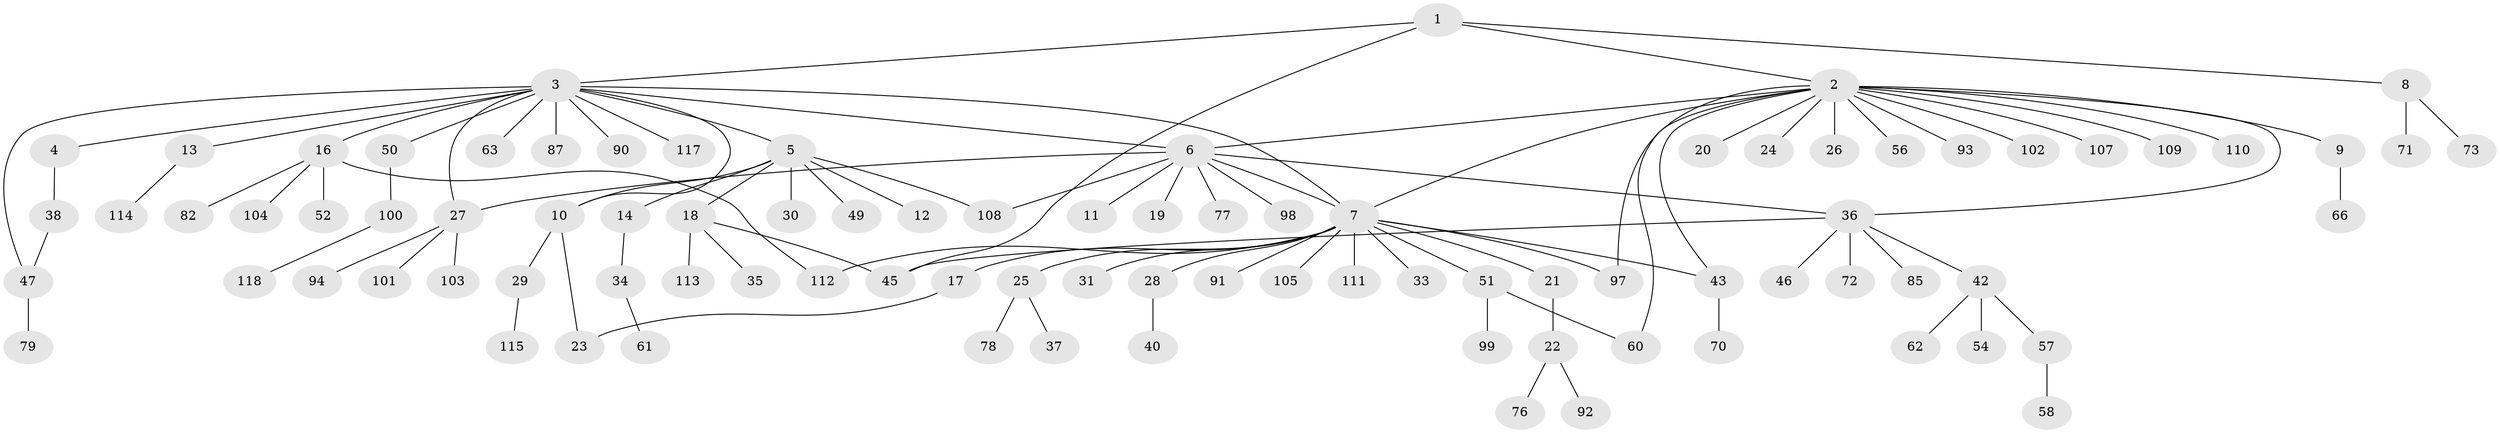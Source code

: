 // original degree distribution, {4: 0.059322033898305086, 15: 0.00847457627118644, 16: 0.00847457627118644, 3: 0.11016949152542373, 9: 0.01694915254237288, 10: 0.01694915254237288, 1: 0.5508474576271186, 2: 0.2033898305084746, 5: 0.01694915254237288, 7: 0.00847457627118644}
// Generated by graph-tools (version 1.1) at 2025/41/03/06/25 10:41:49]
// undirected, 91 vertices, 105 edges
graph export_dot {
graph [start="1"]
  node [color=gray90,style=filled];
  1;
  2 [super="+55"];
  3 [super="+53"];
  4 [super="+83"];
  5 [super="+81"];
  6 [super="+88"];
  7 [super="+15"];
  8 [super="+84"];
  9 [super="+48"];
  10;
  11;
  12;
  13;
  14;
  16 [super="+95"];
  17 [super="+69"];
  18 [super="+74"];
  19;
  20 [super="+32"];
  21;
  22 [super="+44"];
  23;
  24 [super="+116"];
  25 [super="+59"];
  26;
  27 [super="+64"];
  28;
  29 [super="+67"];
  30;
  31;
  33 [super="+41"];
  34 [super="+39"];
  35;
  36 [super="+65"];
  37;
  38 [super="+75"];
  40;
  42 [super="+68"];
  43;
  45 [super="+86"];
  46;
  47;
  49;
  50;
  51 [super="+80"];
  52;
  54;
  56;
  57;
  58;
  60;
  61;
  62;
  63;
  66;
  70 [super="+96"];
  71;
  72;
  73;
  76;
  77;
  78;
  79;
  82 [super="+89"];
  85;
  87;
  90;
  91;
  92;
  93;
  94;
  97;
  98;
  99;
  100 [super="+106"];
  101;
  102;
  103;
  104;
  105;
  107;
  108;
  109;
  110;
  111;
  112;
  113;
  114;
  115;
  117;
  118;
  1 -- 2;
  1 -- 3;
  1 -- 8;
  1 -- 45;
  2 -- 6;
  2 -- 7;
  2 -- 9;
  2 -- 20;
  2 -- 24;
  2 -- 26;
  2 -- 36;
  2 -- 43;
  2 -- 60;
  2 -- 102;
  2 -- 107;
  2 -- 109;
  2 -- 110;
  2 -- 56;
  2 -- 97;
  2 -- 93;
  3 -- 4;
  3 -- 5;
  3 -- 6;
  3 -- 10;
  3 -- 13;
  3 -- 16;
  3 -- 47;
  3 -- 50;
  3 -- 63;
  3 -- 87;
  3 -- 90;
  3 -- 117;
  3 -- 7;
  3 -- 27;
  4 -- 38;
  5 -- 10;
  5 -- 12;
  5 -- 14;
  5 -- 18;
  5 -- 30;
  5 -- 49;
  5 -- 108;
  6 -- 11;
  6 -- 19;
  6 -- 27;
  6 -- 36;
  6 -- 77;
  6 -- 98;
  6 -- 108;
  6 -- 7;
  7 -- 21 [weight=2];
  7 -- 28;
  7 -- 33;
  7 -- 43;
  7 -- 91;
  7 -- 105;
  7 -- 112;
  7 -- 97;
  7 -- 111;
  7 -- 17;
  7 -- 51;
  7 -- 25;
  7 -- 31;
  8 -- 71;
  8 -- 73;
  9 -- 66;
  10 -- 23;
  10 -- 29;
  13 -- 114;
  14 -- 34;
  16 -- 52;
  16 -- 82;
  16 -- 104;
  16 -- 112;
  17 -- 23;
  18 -- 35;
  18 -- 113;
  18 -- 45;
  21 -- 22;
  22 -- 76;
  22 -- 92;
  25 -- 37;
  25 -- 78;
  27 -- 94;
  27 -- 103;
  27 -- 101;
  28 -- 40;
  29 -- 115;
  34 -- 61;
  36 -- 42;
  36 -- 45;
  36 -- 46;
  36 -- 72;
  36 -- 85;
  38 -- 47;
  42 -- 54;
  42 -- 57;
  42 -- 62;
  43 -- 70;
  47 -- 79;
  50 -- 100;
  51 -- 60;
  51 -- 99;
  57 -- 58;
  100 -- 118;
}
